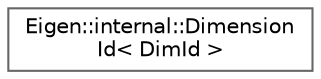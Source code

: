 digraph "类继承关系图"
{
 // LATEX_PDF_SIZE
  bgcolor="transparent";
  edge [fontname=Helvetica,fontsize=10,labelfontname=Helvetica,labelfontsize=10];
  node [fontname=Helvetica,fontsize=10,shape=box,height=0.2,width=0.4];
  rankdir="LR";
  Node0 [id="Node000000",label="Eigen::internal::Dimension\lId\< DimId \>",height=0.2,width=0.4,color="grey40", fillcolor="white", style="filled",URL="$struct_eigen_1_1internal_1_1_dimension_id.html",tooltip=" "];
}
